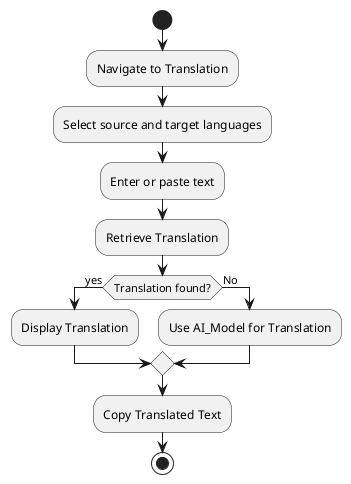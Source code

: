 @startuml translate

start
 :Navigate to Translation;
 :Select source and target languages;
 :Enter or paste text;
 :Retrieve Translation;

 if (Translation found?) then (yes)
    :Display Translation;
 else (No)
    :Use AI_Model for Translation;
 endif
 :Copy Translated Text;
stop

@enduml